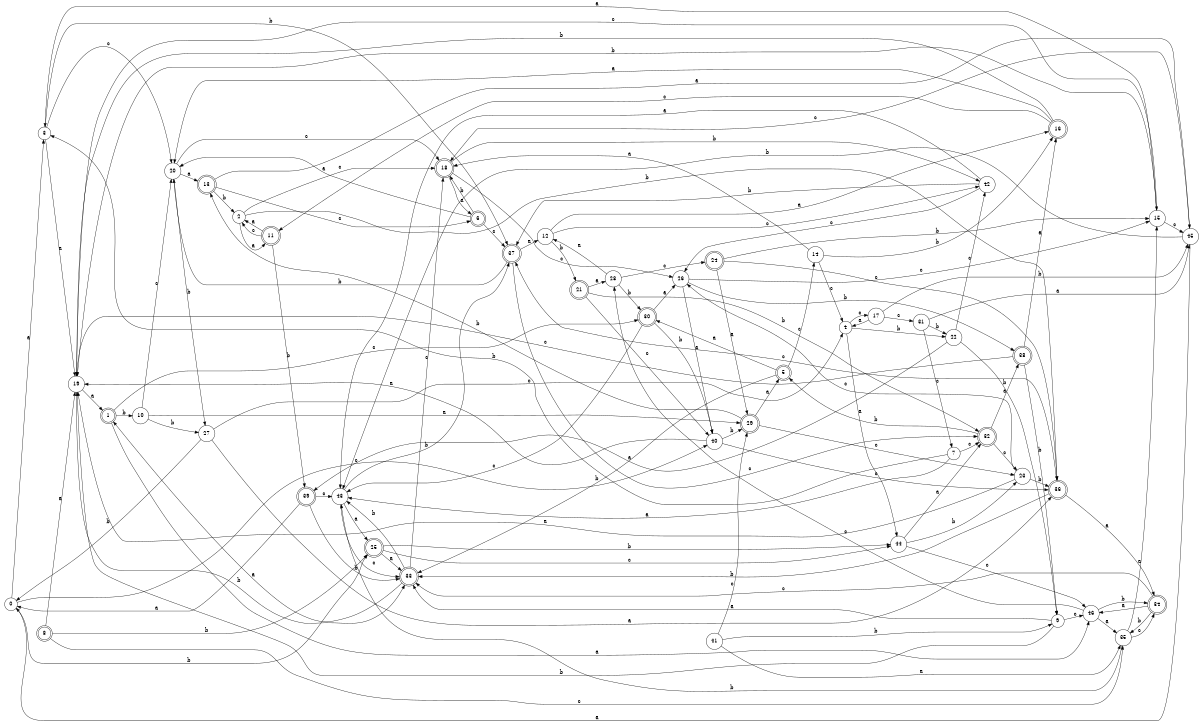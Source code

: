 digraph n38_1 {
__start0 [label="" shape="none"];

rankdir=LR;
size="8,5";

s0 [style="filled", color="black", fillcolor="white" shape="circle", label="0"];
s1 [style="rounded,filled", color="black", fillcolor="white" shape="doublecircle", label="1"];
s2 [style="filled", color="black", fillcolor="white" shape="circle", label="2"];
s3 [style="filled", color="black", fillcolor="white" shape="circle", label="3"];
s4 [style="filled", color="black", fillcolor="white" shape="circle", label="4"];
s5 [style="rounded,filled", color="black", fillcolor="white" shape="doublecircle", label="5"];
s6 [style="rounded,filled", color="black", fillcolor="white" shape="doublecircle", label="6"];
s7 [style="filled", color="black", fillcolor="white" shape="circle", label="7"];
s8 [style="rounded,filled", color="black", fillcolor="white" shape="doublecircle", label="8"];
s9 [style="filled", color="black", fillcolor="white" shape="circle", label="9"];
s10 [style="filled", color="black", fillcolor="white" shape="circle", label="10"];
s11 [style="rounded,filled", color="black", fillcolor="white" shape="doublecircle", label="11"];
s12 [style="filled", color="black", fillcolor="white" shape="circle", label="12"];
s13 [style="rounded,filled", color="black", fillcolor="white" shape="doublecircle", label="13"];
s14 [style="filled", color="black", fillcolor="white" shape="circle", label="14"];
s15 [style="filled", color="black", fillcolor="white" shape="circle", label="15"];
s16 [style="rounded,filled", color="black", fillcolor="white" shape="doublecircle", label="16"];
s17 [style="filled", color="black", fillcolor="white" shape="circle", label="17"];
s18 [style="rounded,filled", color="black", fillcolor="white" shape="doublecircle", label="18"];
s19 [style="filled", color="black", fillcolor="white" shape="circle", label="19"];
s20 [style="filled", color="black", fillcolor="white" shape="circle", label="20"];
s21 [style="rounded,filled", color="black", fillcolor="white" shape="doublecircle", label="21"];
s22 [style="filled", color="black", fillcolor="white" shape="circle", label="22"];
s23 [style="filled", color="black", fillcolor="white" shape="circle", label="23"];
s24 [style="rounded,filled", color="black", fillcolor="white" shape="doublecircle", label="24"];
s25 [style="rounded,filled", color="black", fillcolor="white" shape="doublecircle", label="25"];
s26 [style="filled", color="black", fillcolor="white" shape="circle", label="26"];
s27 [style="filled", color="black", fillcolor="white" shape="circle", label="27"];
s28 [style="filled", color="black", fillcolor="white" shape="circle", label="28"];
s29 [style="rounded,filled", color="black", fillcolor="white" shape="doublecircle", label="29"];
s30 [style="rounded,filled", color="black", fillcolor="white" shape="doublecircle", label="30"];
s31 [style="filled", color="black", fillcolor="white" shape="circle", label="31"];
s32 [style="rounded,filled", color="black", fillcolor="white" shape="doublecircle", label="32"];
s33 [style="rounded,filled", color="black", fillcolor="white" shape="doublecircle", label="33"];
s34 [style="rounded,filled", color="black", fillcolor="white" shape="doublecircle", label="34"];
s35 [style="filled", color="black", fillcolor="white" shape="circle", label="35"];
s36 [style="rounded,filled", color="black", fillcolor="white" shape="doublecircle", label="36"];
s37 [style="rounded,filled", color="black", fillcolor="white" shape="doublecircle", label="37"];
s38 [style="rounded,filled", color="black", fillcolor="white" shape="doublecircle", label="38"];
s39 [style="rounded,filled", color="black", fillcolor="white" shape="doublecircle", label="39"];
s40 [style="filled", color="black", fillcolor="white" shape="circle", label="40"];
s41 [style="filled", color="black", fillcolor="white" shape="circle", label="41"];
s42 [style="filled", color="black", fillcolor="white" shape="circle", label="42"];
s43 [style="filled", color="black", fillcolor="white" shape="circle", label="43"];
s44 [style="filled", color="black", fillcolor="white" shape="circle", label="44"];
s45 [style="filled", color="black", fillcolor="white" shape="circle", label="45"];
s46 [style="filled", color="black", fillcolor="white" shape="circle", label="46"];
s0 -> s3 [label="a"];
s0 -> s25 [label="b"];
s0 -> s40 [label="c"];
s1 -> s46 [label="a"];
s1 -> s10 [label="b"];
s1 -> s30 [label="c"];
s2 -> s11 [label="a"];
s2 -> s36 [label="b"];
s2 -> s18 [label="c"];
s3 -> s19 [label="a"];
s3 -> s37 [label="b"];
s3 -> s20 [label="c"];
s4 -> s44 [label="a"];
s4 -> s22 [label="b"];
s4 -> s17 [label="c"];
s5 -> s30 [label="a"];
s5 -> s33 [label="b"];
s5 -> s14 [label="c"];
s6 -> s20 [label="a"];
s6 -> s18 [label="b"];
s6 -> s37 [label="c"];
s7 -> s43 [label="a"];
s7 -> s3 [label="b"];
s7 -> s32 [label="c"];
s8 -> s19 [label="a"];
s8 -> s25 [label="b"];
s8 -> s35 [label="c"];
s9 -> s33 [label="a"];
s9 -> s19 [label="b"];
s9 -> s46 [label="c"];
s10 -> s29 [label="a"];
s10 -> s27 [label="b"];
s10 -> s20 [label="c"];
s11 -> s2 [label="a"];
s11 -> s39 [label="b"];
s11 -> s2 [label="c"];
s12 -> s16 [label="a"];
s12 -> s21 [label="b"];
s12 -> s42 [label="c"];
s13 -> s45 [label="a"];
s13 -> s2 [label="b"];
s13 -> s6 [label="c"];
s14 -> s18 [label="a"];
s14 -> s16 [label="b"];
s14 -> s4 [label="c"];
s15 -> s3 [label="a"];
s15 -> s19 [label="b"];
s15 -> s45 [label="c"];
s16 -> s20 [label="a"];
s16 -> s19 [label="b"];
s16 -> s11 [label="c"];
s17 -> s4 [label="a"];
s17 -> s45 [label="b"];
s17 -> s31 [label="c"];
s18 -> s6 [label="a"];
s18 -> s42 [label="b"];
s18 -> s26 [label="c"];
s19 -> s1 [label="a"];
s19 -> s33 [label="b"];
s19 -> s15 [label="c"];
s20 -> s13 [label="a"];
s20 -> s27 [label="b"];
s20 -> s18 [label="c"];
s21 -> s28 [label="a"];
s21 -> s32 [label="b"];
s21 -> s40 [label="c"];
s22 -> s39 [label="a"];
s22 -> s9 [label="b"];
s22 -> s42 [label="c"];
s23 -> s19 [label="a"];
s23 -> s36 [label="b"];
s23 -> s26 [label="c"];
s24 -> s29 [label="a"];
s24 -> s15 [label="b"];
s24 -> s36 [label="c"];
s25 -> s33 [label="a"];
s25 -> s44 [label="b"];
s25 -> s44 [label="c"];
s26 -> s40 [label="a"];
s26 -> s38 [label="b"];
s26 -> s15 [label="c"];
s27 -> s36 [label="a"];
s27 -> s0 [label="b"];
s27 -> s4 [label="c"];
s28 -> s12 [label="a"];
s28 -> s30 [label="b"];
s28 -> s24 [label="c"];
s29 -> s5 [label="a"];
s29 -> s13 [label="b"];
s29 -> s23 [label="c"];
s30 -> s26 [label="a"];
s30 -> s40 [label="b"];
s30 -> s43 [label="c"];
s31 -> s45 [label="a"];
s31 -> s22 [label="b"];
s31 -> s7 [label="c"];
s32 -> s38 [label="a"];
s32 -> s5 [label="b"];
s32 -> s23 [label="c"];
s33 -> s1 [label="a"];
s33 -> s43 [label="b"];
s33 -> s18 [label="c"];
s34 -> s46 [label="a"];
s34 -> s35 [label="b"];
s34 -> s33 [label="c"];
s35 -> s15 [label="a"];
s35 -> s43 [label="b"];
s35 -> s34 [label="c"];
s36 -> s34 [label="a"];
s36 -> s33 [label="b"];
s36 -> s37 [label="c"];
s37 -> s12 [label="a"];
s37 -> s20 [label="b"];
s37 -> s32 [label="c"];
s38 -> s16 [label="a"];
s38 -> s9 [label="b"];
s38 -> s19 [label="c"];
s39 -> s0 [label="a"];
s39 -> s33 [label="b"];
s39 -> s43 [label="c"];
s40 -> s19 [label="a"];
s40 -> s29 [label="b"];
s40 -> s36 [label="c"];
s41 -> s35 [label="a"];
s41 -> s9 [label="b"];
s41 -> s29 [label="c"];
s42 -> s43 [label="a"];
s42 -> s37 [label="b"];
s42 -> s26 [label="c"];
s43 -> s25 [label="a"];
s43 -> s37 [label="b"];
s43 -> s33 [label="c"];
s44 -> s32 [label="a"];
s44 -> s23 [label="b"];
s44 -> s46 [label="c"];
s45 -> s0 [label="a"];
s45 -> s43 [label="b"];
s45 -> s18 [label="c"];
s46 -> s35 [label="a"];
s46 -> s34 [label="b"];
s46 -> s28 [label="c"];

}